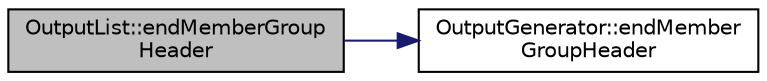digraph "OutputList::endMemberGroupHeader"
{
 // LATEX_PDF_SIZE
  edge [fontname="Helvetica",fontsize="10",labelfontname="Helvetica",labelfontsize="10"];
  node [fontname="Helvetica",fontsize="10",shape=record];
  rankdir="LR";
  Node1 [label="OutputList::endMemberGroup\lHeader",height=0.2,width=0.4,color="black", fillcolor="grey75", style="filled", fontcolor="black",tooltip=" "];
  Node1 -> Node2 [color="midnightblue",fontsize="10",style="solid"];
  Node2 [label="OutputGenerator::endMember\lGroupHeader",height=0.2,width=0.4,color="black", fillcolor="white", style="filled",URL="$classOutputGenerator.html#a585ab0b649dad9edf7b78e8f1ec20885",tooltip=" "];
}
